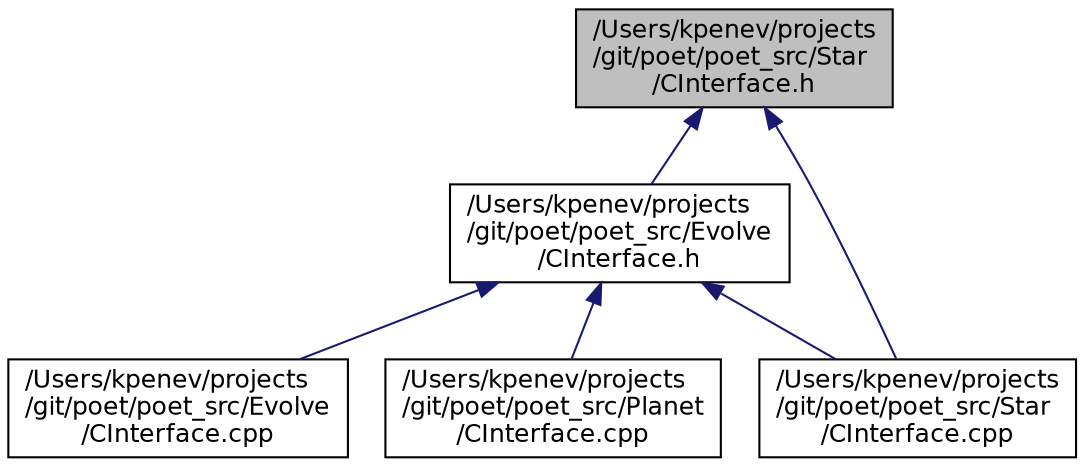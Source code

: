 digraph "/Users/kpenev/projects/git/poet/poet_src/Star/CInterface.h"
{
 // INTERACTIVE_SVG=YES
  edge [fontname="Helvetica",fontsize="12",labelfontname="Helvetica",labelfontsize="12"];
  node [fontname="Helvetica",fontsize="12",shape=record];
  Node82 [label="/Users/kpenev/projects\l/git/poet/poet_src/Star\l/CInterface.h",height=0.2,width=0.4,color="black", fillcolor="grey75", style="filled", fontcolor="black"];
  Node82 -> Node83 [dir="back",color="midnightblue",fontsize="12",style="solid",fontname="Helvetica"];
  Node83 [label="/Users/kpenev/projects\l/git/poet/poet_src/Evolve\l/CInterface.h",height=0.2,width=0.4,color="black", fillcolor="white", style="filled",URL="$Evolve_2CInterface_8h.html",tooltip="Declare C-style functions for accessing the functionality of the Evolve library. "];
  Node83 -> Node84 [dir="back",color="midnightblue",fontsize="12",style="solid",fontname="Helvetica"];
  Node84 [label="/Users/kpenev/projects\l/git/poet/poet_src/Evolve\l/CInterface.cpp",height=0.2,width=0.4,color="black", fillcolor="white", style="filled",URL="$Evolve_2CInterface_8cpp.html",tooltip="The definitions of the functions declared in CInterface.h. "];
  Node83 -> Node85 [dir="back",color="midnightblue",fontsize="12",style="solid",fontname="Helvetica"];
  Node85 [label="/Users/kpenev/projects\l/git/poet/poet_src/Planet\l/CInterface.cpp",height=0.2,width=0.4,color="black", fillcolor="white", style="filled",URL="$Planet_2CInterface_8cpp.html",tooltip="The definitions of the functions declared in CInterface.h. "];
  Node83 -> Node86 [dir="back",color="midnightblue",fontsize="12",style="solid",fontname="Helvetica"];
  Node86 [label="/Users/kpenev/projects\l/git/poet/poet_src/Star\l/CInterface.cpp",height=0.2,width=0.4,color="black", fillcolor="white", style="filled",URL="$Star_2CInterface_8cpp.html",tooltip="The definitions of the functions declared in CInterface.h. "];
  Node82 -> Node86 [dir="back",color="midnightblue",fontsize="12",style="solid",fontname="Helvetica"];
}
